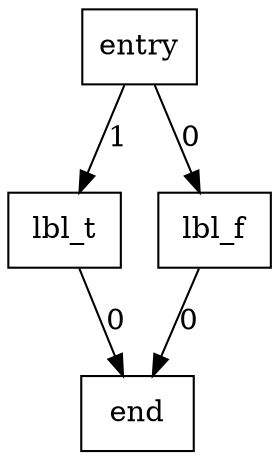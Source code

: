 digraph {
    Node0 [shape=record,label="entry"]
    Node1 [shape=record,label="lbl_t"]
    Node2 [shape=record,label="lbl_f"]
    Node3 [shape=record,label="end"]
    Node0 -> Node2 [label=0];
    Node0 -> Node1 [label=1];
    Node1 -> Node3 [label=0];
    Node2 -> Node3 [label=0];
}

